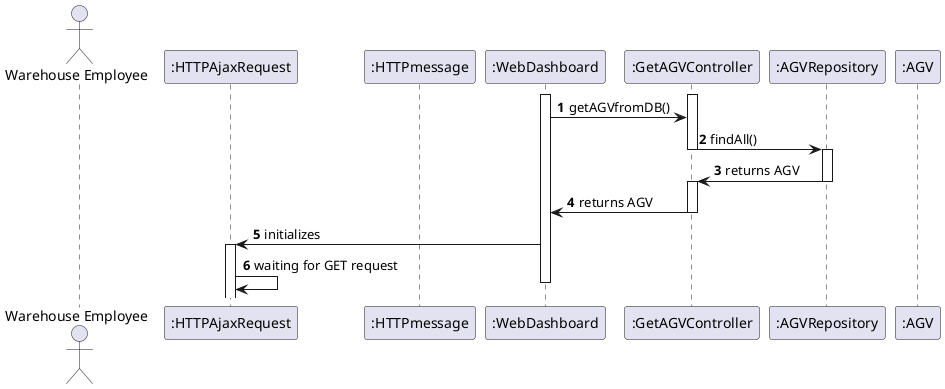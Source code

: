 @startuml
autonumber
actor "Warehouse Employee" as WE
participant ":HTTPAjaxRequest" as AJAX
participant ":HTTPmessage" as HTTPM
participant ":WebDashboard" as WEB
participant ":GetAGVController" as CTRL
participant ":AGVRepository" as REPO
participant ":AGV" as AGV

activate WEB
activate CTRL

WEB -> CTRL :getAGVfromDB()

CTRL -> REPO: findAll()

deactivate CTRL
activate REPO

REPO -> CTRL: returns AGV

deactivate REPO
activate CTRL

CTRL -> WEB: returns AGV

deactivate CTRL


WEB -> AJAX: initializes
activate AJAX
AJAX -> AJAX: waiting for GET request
deactivate WEB

@enduml